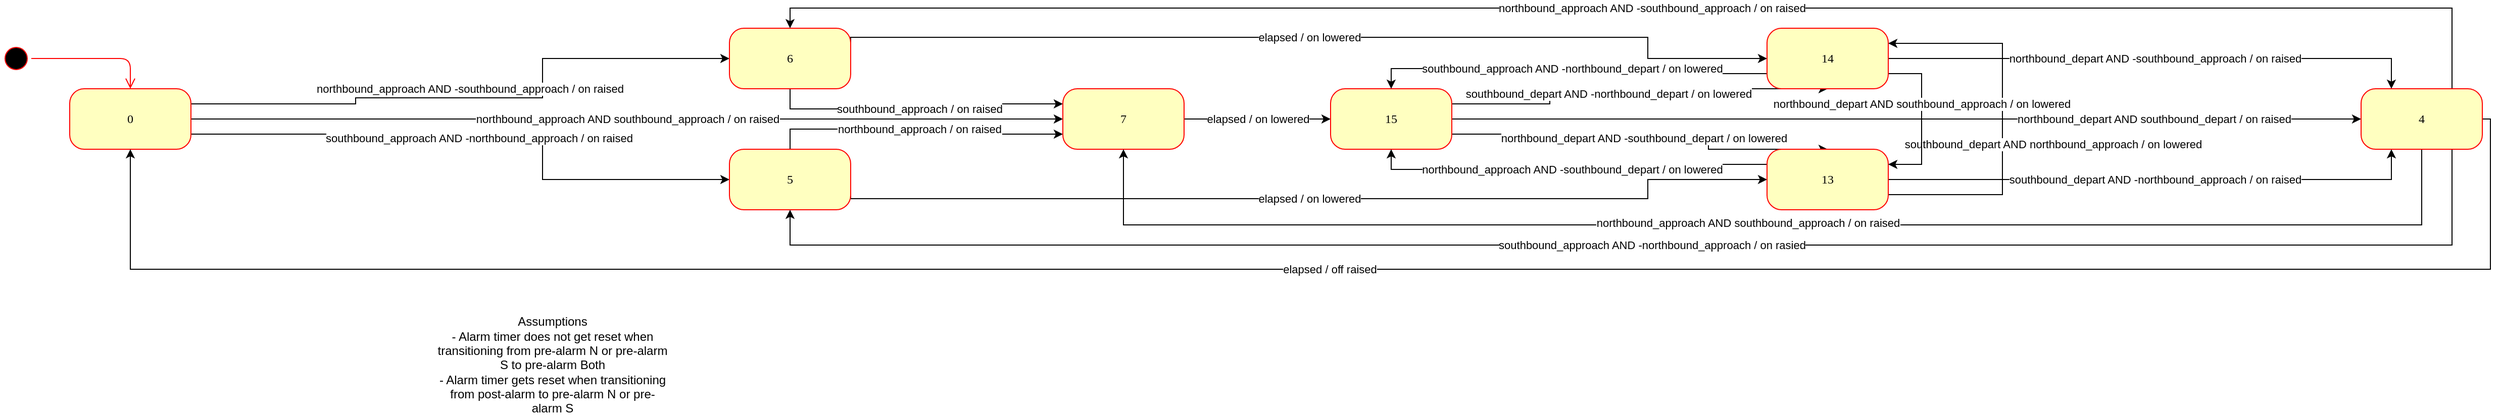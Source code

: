 <mxfile version="24.7.17">
  <diagram name="Page-1" id="58cdce13-f638-feb5-8d6f-7d28b1aa9fa0">
    <mxGraphModel dx="2850" dy="940" grid="1" gridSize="10" guides="1" tooltips="1" connect="1" arrows="1" fold="1" page="1" pageScale="1" pageWidth="1100" pageHeight="850" background="none" math="0" shadow="0">
      <root>
        <mxCell id="0" />
        <mxCell id="1" parent="0" />
        <mxCell id="382b91b5511bd0f7-1" value="" style="ellipse;html=1;shape=startState;fillColor=#000000;strokeColor=#ff0000;rounded=1;shadow=0;comic=0;labelBackgroundColor=none;fontFamily=Verdana;fontSize=12;fontColor=#000000;align=center;direction=south;" parent="1" vertex="1">
          <mxGeometry x="-21" y="270" width="30" height="30" as="geometry" />
        </mxCell>
        <mxCell id="GDV0UaJhil46lX3DR8yS-5" value="northbound_approach AND -southbound_approach / on raised" style="edgeStyle=orthogonalEdgeStyle;rounded=0;orthogonalLoop=1;jettySize=auto;html=1;exitX=1;exitY=0.5;exitDx=0;exitDy=0;labelPosition=center;verticalLabelPosition=top;align=center;verticalAlign=bottom;" parent="1" source="382b91b5511bd0f7-6" target="GDV0UaJhil46lX3DR8yS-3" edge="1">
          <mxGeometry relative="1" as="geometry">
            <Array as="points">
              <mxPoint x="167" y="330" />
              <mxPoint x="330" y="330" />
              <mxPoint x="330" y="324" />
              <mxPoint x="515" y="324" />
              <mxPoint x="515" y="285" />
            </Array>
            <mxPoint as="offset" />
          </mxGeometry>
        </mxCell>
        <mxCell id="GDV0UaJhil46lX3DR8yS-14" value="southbound_approach AND -northbound_approach / on raised" style="edgeStyle=orthogonalEdgeStyle;rounded=0;orthogonalLoop=1;jettySize=auto;html=1;exitX=1;exitY=0.75;exitDx=0;exitDy=0;entryX=0;entryY=0.5;entryDx=0;entryDy=0;" parent="1" source="382b91b5511bd0f7-6" target="GDV0UaJhil46lX3DR8yS-11" edge="1">
          <mxGeometry relative="1" as="geometry">
            <Array as="points">
              <mxPoint x="330" y="364" />
              <mxPoint x="515" y="364" />
              <mxPoint x="515" y="405" />
            </Array>
          </mxGeometry>
        </mxCell>
        <mxCell id="oHpRK2SWG9-sSbQ4RIik-1" value="northbound_approach AND southbound_approach / on raised" style="edgeStyle=orthogonalEdgeStyle;rounded=0;orthogonalLoop=1;jettySize=auto;html=1;exitX=1;exitY=0.5;exitDx=0;exitDy=0;entryX=0;entryY=0.5;entryDx=0;entryDy=0;" parent="1" source="382b91b5511bd0f7-6" target="GDV0UaJhil46lX3DR8yS-12" edge="1">
          <mxGeometry relative="1" as="geometry" />
        </mxCell>
        <mxCell id="382b91b5511bd0f7-6" value="0" style="rounded=1;whiteSpace=wrap;html=1;arcSize=24;fillColor=#ffffc0;strokeColor=#ff0000;shadow=0;comic=0;labelBackgroundColor=none;fontFamily=Verdana;fontSize=12;fontColor=#000000;align=center;" parent="1" vertex="1">
          <mxGeometry x="47" y="315" width="120" height="60" as="geometry" />
        </mxCell>
        <mxCell id="2a3bc250acf0617d-9" style="edgeStyle=orthogonalEdgeStyle;html=1;labelBackgroundColor=none;endArrow=open;endSize=8;strokeColor=#ff0000;fontFamily=Verdana;fontSize=12;align=left;" parent="1" source="382b91b5511bd0f7-1" target="382b91b5511bd0f7-6" edge="1">
          <mxGeometry relative="1" as="geometry" />
        </mxCell>
        <mxCell id="GDV0UaJhil46lX3DR8yS-22" value="elapsed / on lowered" style="edgeStyle=orthogonalEdgeStyle;rounded=0;orthogonalLoop=1;jettySize=auto;html=1;exitX=1;exitY=0.5;exitDx=0;exitDy=0;entryX=0;entryY=0.5;entryDx=0;entryDy=0;" parent="1" source="GDV0UaJhil46lX3DR8yS-3" target="GDV0UaJhil46lX3DR8yS-19" edge="1">
          <mxGeometry relative="1" as="geometry">
            <Array as="points">
              <mxPoint x="820" y="264" />
              <mxPoint x="1609" y="264" />
            </Array>
          </mxGeometry>
        </mxCell>
        <mxCell id="GDV0UaJhil46lX3DR8yS-34" value="southbound_approach / on raised" style="edgeStyle=orthogonalEdgeStyle;rounded=0;orthogonalLoop=1;jettySize=auto;html=1;exitX=0.5;exitY=1;exitDx=0;exitDy=0;entryX=0;entryY=0.25;entryDx=0;entryDy=0;" parent="1" source="GDV0UaJhil46lX3DR8yS-3" target="GDV0UaJhil46lX3DR8yS-12" edge="1">
          <mxGeometry relative="1" as="geometry" />
        </mxCell>
        <mxCell id="GDV0UaJhil46lX3DR8yS-3" value="6" style="rounded=1;whiteSpace=wrap;html=1;arcSize=24;fillColor=#ffffc0;strokeColor=#ff0000;shadow=0;comic=0;labelBackgroundColor=none;fontFamily=Verdana;fontSize=12;fontColor=#000000;align=center;" parent="1" vertex="1">
          <mxGeometry x="700" y="255" width="120" height="60" as="geometry" />
        </mxCell>
        <mxCell id="GDV0UaJhil46lX3DR8yS-21" value="elapsed / on lowered" style="edgeStyle=orthogonalEdgeStyle;rounded=0;orthogonalLoop=1;jettySize=auto;html=1;exitX=1;exitY=0.5;exitDx=0;exitDy=0;entryX=0;entryY=0.5;entryDx=0;entryDy=0;" parent="1" source="GDV0UaJhil46lX3DR8yS-11" target="GDV0UaJhil46lX3DR8yS-18" edge="1">
          <mxGeometry x="0.001" relative="1" as="geometry">
            <Array as="points">
              <mxPoint x="820" y="424" />
              <mxPoint x="1609" y="424" />
            </Array>
            <mxPoint as="offset" />
          </mxGeometry>
        </mxCell>
        <mxCell id="GDV0UaJhil46lX3DR8yS-35" value="northbound_approach / on raised" style="edgeStyle=orthogonalEdgeStyle;rounded=0;orthogonalLoop=1;jettySize=auto;html=1;exitX=0.5;exitY=0;exitDx=0;exitDy=0;entryX=0;entryY=0.75;entryDx=0;entryDy=0;" parent="1" source="GDV0UaJhil46lX3DR8yS-11" target="GDV0UaJhil46lX3DR8yS-12" edge="1">
          <mxGeometry relative="1" as="geometry" />
        </mxCell>
        <mxCell id="GDV0UaJhil46lX3DR8yS-11" value="5" style="rounded=1;whiteSpace=wrap;html=1;arcSize=24;fillColor=#ffffc0;strokeColor=#ff0000;shadow=0;comic=0;labelBackgroundColor=none;fontFamily=Verdana;fontSize=12;fontColor=#000000;align=center;" parent="1" vertex="1">
          <mxGeometry x="700" y="375" width="120" height="60" as="geometry" />
        </mxCell>
        <mxCell id="GDV0UaJhil46lX3DR8yS-20" value="elapsed / on lowered" style="edgeStyle=orthogonalEdgeStyle;rounded=0;orthogonalLoop=1;jettySize=auto;html=1;exitX=1;exitY=0.5;exitDx=0;exitDy=0;" parent="1" source="GDV0UaJhil46lX3DR8yS-12" target="GDV0UaJhil46lX3DR8yS-17" edge="1">
          <mxGeometry relative="1" as="geometry" />
        </mxCell>
        <mxCell id="GDV0UaJhil46lX3DR8yS-12" value="7" style="rounded=1;whiteSpace=wrap;html=1;arcSize=24;fillColor=#ffffc0;strokeColor=#ff0000;shadow=0;comic=0;labelBackgroundColor=none;fontFamily=Verdana;fontSize=12;fontColor=#000000;align=center;" parent="1" vertex="1">
          <mxGeometry x="1030" y="315" width="120" height="60" as="geometry" />
        </mxCell>
        <mxCell id="GDV0UaJhil46lX3DR8yS-25" value="southbound_depart AND -northbound_depart / on lowered" style="edgeStyle=orthogonalEdgeStyle;rounded=0;orthogonalLoop=1;jettySize=auto;html=1;exitX=1;exitY=0.25;exitDx=0;exitDy=0;entryX=0.5;entryY=1;entryDx=0;entryDy=0;" parent="1" source="GDV0UaJhil46lX3DR8yS-17" target="GDV0UaJhil46lX3DR8yS-19" edge="1">
          <mxGeometry x="-0.168" y="4" relative="1" as="geometry">
            <Array as="points">
              <mxPoint x="1512" y="330" />
              <mxPoint x="1512" y="324" />
              <mxPoint x="1669" y="324" />
            </Array>
            <mxPoint as="offset" />
          </mxGeometry>
        </mxCell>
        <mxCell id="GDV0UaJhil46lX3DR8yS-26" value="northbound_depart AND -southbound_depart / on lowered" style="edgeStyle=orthogonalEdgeStyle;rounded=0;orthogonalLoop=1;jettySize=auto;html=1;exitX=1;exitY=0.75;exitDx=0;exitDy=0;entryX=0.5;entryY=0;entryDx=0;entryDy=0;" parent="1" source="GDV0UaJhil46lX3DR8yS-17" target="GDV0UaJhil46lX3DR8yS-18" edge="1">
          <mxGeometry relative="1" as="geometry">
            <Array as="points">
              <mxPoint x="1512" y="360" />
              <mxPoint x="1512" y="364" />
              <mxPoint x="1669" y="364" />
            </Array>
          </mxGeometry>
        </mxCell>
        <mxCell id="oHpRK2SWG9-sSbQ4RIik-2" value="northbound_depart AND southbound_depart / on raised" style="edgeStyle=orthogonalEdgeStyle;rounded=0;orthogonalLoop=1;jettySize=auto;html=1;exitX=1;exitY=0.5;exitDx=0;exitDy=0;entryX=0;entryY=0.5;entryDx=0;entryDy=0;" parent="1" source="GDV0UaJhil46lX3DR8yS-17" target="GDV0UaJhil46lX3DR8yS-28" edge="1">
          <mxGeometry x="0.544" relative="1" as="geometry">
            <mxPoint as="offset" />
          </mxGeometry>
        </mxCell>
        <mxCell id="GDV0UaJhil46lX3DR8yS-17" value="15" style="rounded=1;whiteSpace=wrap;html=1;arcSize=24;fillColor=#ffffc0;strokeColor=#ff0000;shadow=0;comic=0;labelBackgroundColor=none;fontFamily=Verdana;fontSize=12;fontColor=#000000;align=center;" parent="1" vertex="1">
          <mxGeometry x="1295" y="315" width="120" height="60" as="geometry" />
        </mxCell>
        <mxCell id="GDV0UaJhil46lX3DR8yS-32" value="southbound_depart AND -northbound_approach / on raised" style="edgeStyle=orthogonalEdgeStyle;rounded=0;orthogonalLoop=1;jettySize=auto;html=1;exitX=1;exitY=0.5;exitDx=0;exitDy=0;entryX=0.25;entryY=1;entryDx=0;entryDy=0;" parent="1" source="GDV0UaJhil46lX3DR8yS-18" target="GDV0UaJhil46lX3DR8yS-28" edge="1">
          <mxGeometry relative="1" as="geometry" />
        </mxCell>
        <mxCell id="GDV0UaJhil46lX3DR8yS-37" value="northbound_approach AND -southbound_depart / on lowered" style="edgeStyle=orthogonalEdgeStyle;rounded=0;orthogonalLoop=1;jettySize=auto;html=1;exitX=0;exitY=0.25;exitDx=0;exitDy=0;entryX=0.5;entryY=1;entryDx=0;entryDy=0;" parent="1" source="GDV0UaJhil46lX3DR8yS-18" target="GDV0UaJhil46lX3DR8yS-17" edge="1">
          <mxGeometry relative="1" as="geometry" />
        </mxCell>
        <mxCell id="oHpRK2SWG9-sSbQ4RIik-4" value="southbound_depart AND northbound_approach / on lowered" style="edgeStyle=orthogonalEdgeStyle;rounded=0;orthogonalLoop=1;jettySize=auto;html=1;exitX=1;exitY=0.75;exitDx=0;exitDy=0;entryX=1;entryY=0.25;entryDx=0;entryDy=0;" parent="1" source="GDV0UaJhil46lX3DR8yS-18" target="GDV0UaJhil46lX3DR8yS-19" edge="1">
          <mxGeometry x="-0.133" y="-50" relative="1" as="geometry">
            <Array as="points">
              <mxPoint x="1960" y="420" />
              <mxPoint x="1960" y="270" />
            </Array>
            <mxPoint as="offset" />
          </mxGeometry>
        </mxCell>
        <mxCell id="GDV0UaJhil46lX3DR8yS-18" value="13" style="rounded=1;whiteSpace=wrap;html=1;arcSize=24;fillColor=#ffffc0;strokeColor=#ff0000;shadow=0;comic=0;labelBackgroundColor=none;fontFamily=Verdana;fontSize=12;fontColor=#000000;align=center;" parent="1" vertex="1">
          <mxGeometry x="1727" y="375" width="120" height="60" as="geometry" />
        </mxCell>
        <mxCell id="GDV0UaJhil46lX3DR8yS-31" value="northbound_depart AND -southbound_approach / on raised" style="edgeStyle=orthogonalEdgeStyle;rounded=0;orthogonalLoop=1;jettySize=auto;html=1;exitX=1;exitY=0.5;exitDx=0;exitDy=0;entryX=0.25;entryY=0;entryDx=0;entryDy=0;" parent="1" source="GDV0UaJhil46lX3DR8yS-19" target="GDV0UaJhil46lX3DR8yS-28" edge="1">
          <mxGeometry relative="1" as="geometry" />
        </mxCell>
        <mxCell id="GDV0UaJhil46lX3DR8yS-36" value="southbound_approach AND -northbound_depart / on lowered" style="edgeStyle=orthogonalEdgeStyle;rounded=0;orthogonalLoop=1;jettySize=auto;html=1;exitX=0;exitY=0.75;exitDx=0;exitDy=0;entryX=0.5;entryY=0;entryDx=0;entryDy=0;" parent="1" source="GDV0UaJhil46lX3DR8yS-19" target="GDV0UaJhil46lX3DR8yS-17" edge="1">
          <mxGeometry relative="1" as="geometry" />
        </mxCell>
        <mxCell id="oHpRK2SWG9-sSbQ4RIik-3" value="northbound_depart AND southbound_approach / on lowered" style="edgeStyle=orthogonalEdgeStyle;rounded=0;orthogonalLoop=1;jettySize=auto;html=1;exitX=1;exitY=0.75;exitDx=0;exitDy=0;entryX=1;entryY=0.25;entryDx=0;entryDy=0;" parent="1" source="GDV0UaJhil46lX3DR8yS-19" target="GDV0UaJhil46lX3DR8yS-18" edge="1">
          <mxGeometry x="-0.192" relative="1" as="geometry">
            <Array as="points">
              <mxPoint x="1880" y="300" />
              <mxPoint x="1880" y="390" />
            </Array>
            <mxPoint as="offset" />
          </mxGeometry>
        </mxCell>
        <mxCell id="GDV0UaJhil46lX3DR8yS-19" value="14" style="rounded=1;whiteSpace=wrap;html=1;arcSize=24;fillColor=#ffffc0;strokeColor=#ff0000;shadow=0;comic=0;labelBackgroundColor=none;fontFamily=Verdana;fontSize=12;fontColor=#000000;align=center;" parent="1" vertex="1">
          <mxGeometry x="1727" y="255" width="120" height="60" as="geometry" />
        </mxCell>
        <mxCell id="GDV0UaJhil46lX3DR8yS-33" value="elapsed / off raised" style="edgeStyle=orthogonalEdgeStyle;rounded=0;orthogonalLoop=1;jettySize=auto;html=1;exitX=1;exitY=0.5;exitDx=0;exitDy=0;entryX=0.5;entryY=1;entryDx=0;entryDy=0;" parent="1" source="GDV0UaJhil46lX3DR8yS-28" target="382b91b5511bd0f7-6" edge="1">
          <mxGeometry relative="1" as="geometry">
            <Array as="points">
              <mxPoint x="2443" y="345" />
              <mxPoint x="2443" y="494" />
              <mxPoint x="107" y="494" />
            </Array>
            <mxPoint x="550" y="375" as="targetPoint" />
          </mxGeometry>
        </mxCell>
        <mxCell id="GDV0UaJhil46lX3DR8yS-39" value="southbound_approach AND -northbound_approach / on rasied" style="edgeStyle=orthogonalEdgeStyle;rounded=0;orthogonalLoop=1;jettySize=auto;html=1;exitX=0.75;exitY=1;exitDx=0;exitDy=0;entryX=0.5;entryY=1;entryDx=0;entryDy=0;" parent="1" source="GDV0UaJhil46lX3DR8yS-28" target="GDV0UaJhil46lX3DR8yS-11" edge="1">
          <mxGeometry relative="1" as="geometry">
            <Array as="points">
              <mxPoint x="2405" y="470" />
              <mxPoint x="760" y="470" />
            </Array>
          </mxGeometry>
        </mxCell>
        <mxCell id="GDV0UaJhil46lX3DR8yS-40" value="northbound_approach AND -southbound_approach / on raised" style="edgeStyle=orthogonalEdgeStyle;rounded=0;orthogonalLoop=1;jettySize=auto;html=1;exitX=0.75;exitY=0;exitDx=0;exitDy=0;entryX=0.5;entryY=0;entryDx=0;entryDy=0;" parent="1" source="GDV0UaJhil46lX3DR8yS-28" target="GDV0UaJhil46lX3DR8yS-3" edge="1">
          <mxGeometry relative="1" as="geometry" />
        </mxCell>
        <mxCell id="oHpRK2SWG9-sSbQ4RIik-5" style="edgeStyle=orthogonalEdgeStyle;rounded=0;orthogonalLoop=1;jettySize=auto;html=1;exitX=0.5;exitY=1;exitDx=0;exitDy=0;entryX=0.5;entryY=1;entryDx=0;entryDy=0;" parent="1" source="GDV0UaJhil46lX3DR8yS-28" target="GDV0UaJhil46lX3DR8yS-12" edge="1">
          <mxGeometry relative="1" as="geometry">
            <Array as="points">
              <mxPoint x="2375" y="450" />
              <mxPoint x="1090" y="450" />
            </Array>
          </mxGeometry>
        </mxCell>
        <mxCell id="oHpRK2SWG9-sSbQ4RIik-6" value="northbound_approach AND southbound_approach / on raised" style="edgeLabel;html=1;align=center;verticalAlign=middle;resizable=0;points=[];" parent="oHpRK2SWG9-sSbQ4RIik-5" vertex="1" connectable="0">
          <mxGeometry x="0.035" y="-2" relative="1" as="geometry">
            <mxPoint as="offset" />
          </mxGeometry>
        </mxCell>
        <mxCell id="GDV0UaJhil46lX3DR8yS-28" value="4" style="rounded=1;whiteSpace=wrap;html=1;arcSize=24;fillColor=#ffffc0;strokeColor=#ff0000;shadow=0;comic=0;labelBackgroundColor=none;fontFamily=Verdana;fontSize=12;fontColor=#000000;align=center;" parent="1" vertex="1">
          <mxGeometry x="2315" y="315" width="120" height="60" as="geometry" />
        </mxCell>
        <mxCell id="GDV0UaJhil46lX3DR8yS-38" value="Assumptions&lt;div&gt;- Alarm timer does not get reset when transitioning from pre-alarm N or pre-alarm S to pre-alarm Both&lt;/div&gt;&lt;div&gt;- Alarm timer gets reset when transitioning from post-alarm to pre-alarm N or pre-alarm S&lt;/div&gt;" style="text;html=1;align=center;verticalAlign=middle;whiteSpace=wrap;rounded=0;" parent="1" vertex="1">
          <mxGeometry x="410" y="544" width="230" height="90" as="geometry" />
        </mxCell>
      </root>
    </mxGraphModel>
  </diagram>
</mxfile>
